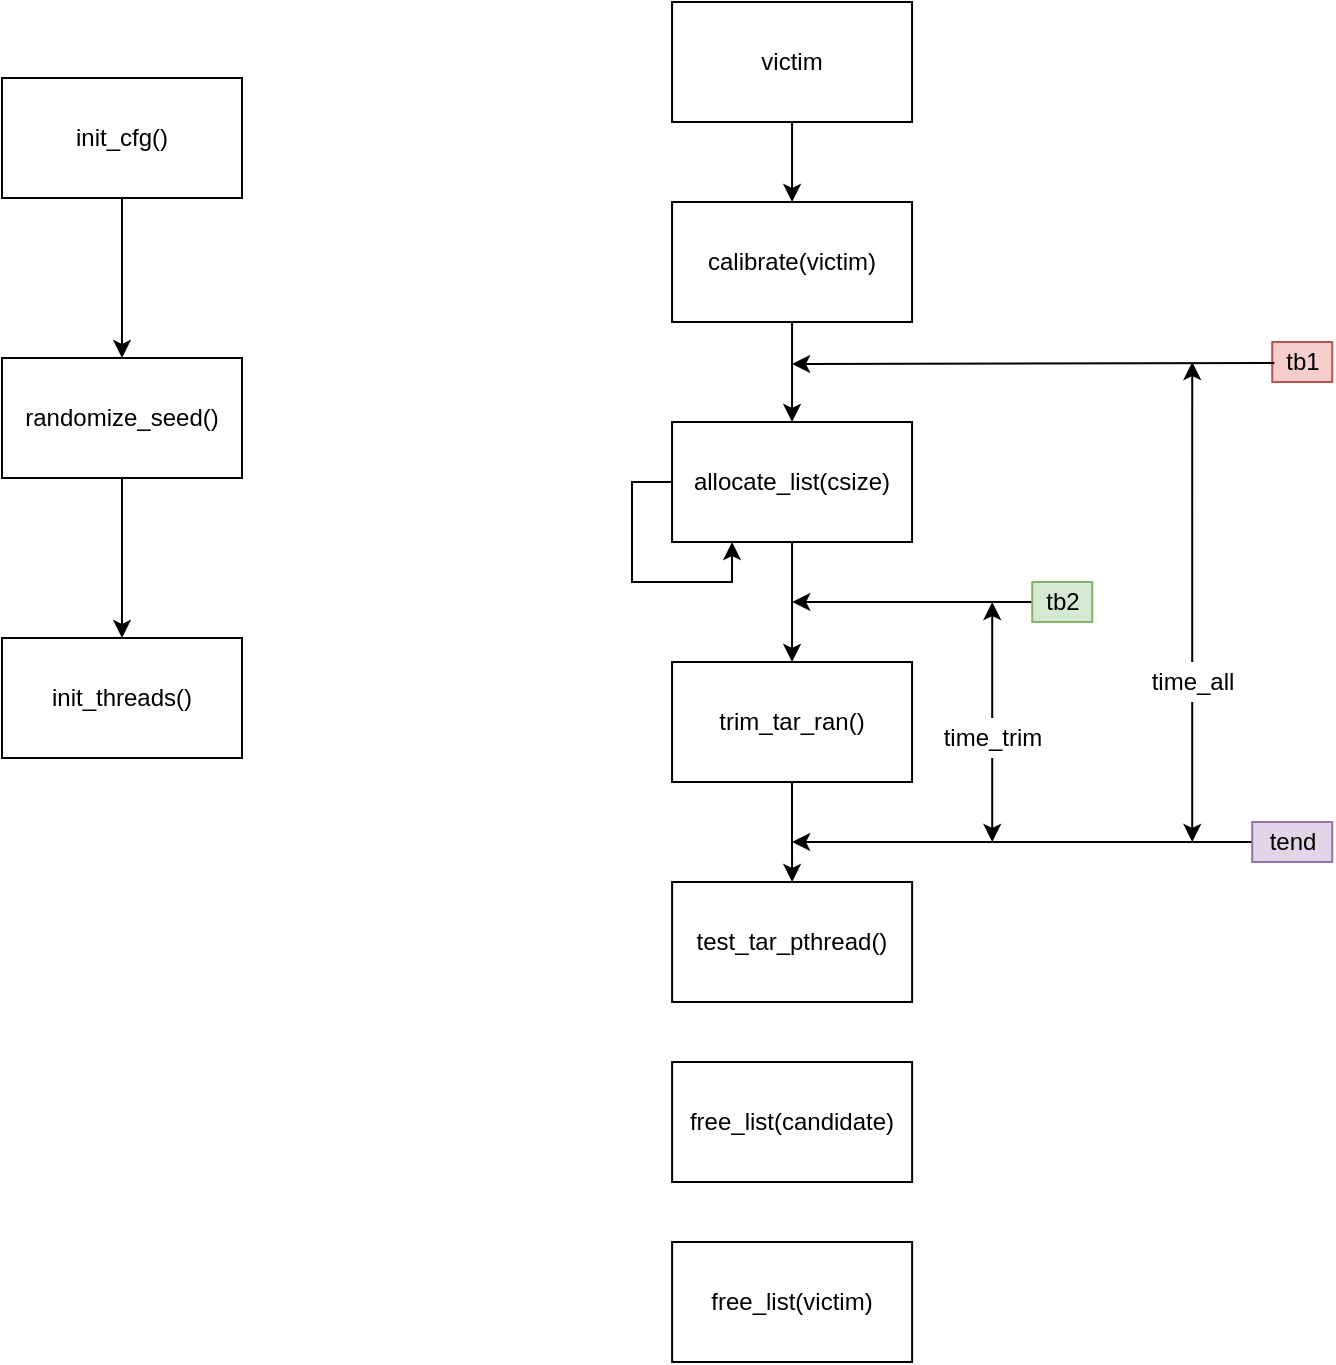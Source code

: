 <mxfile version="13.1.12" type="github">
  <diagram id="vxbAiqCR5Z4BX0kFHLAY" name="Page-1">
    <mxGraphModel dx="2272" dy="806" grid="1" gridSize="10" guides="1" tooltips="1" connect="1" arrows="1" fold="1" page="1" pageScale="1" pageWidth="850" pageHeight="1400" math="0" shadow="0">
      <root>
        <mxCell id="0" />
        <mxCell id="1" parent="0" />
        <mxCell id="nxXjYKShU67WrZPBkx-F-64" style="edgeStyle=orthogonalEdgeStyle;rounded=0;orthogonalLoop=1;jettySize=auto;html=1;entryX=0.5;entryY=0;entryDx=0;entryDy=0;" parent="1" source="nxXjYKShU67WrZPBkx-F-61" target="nxXjYKShU67WrZPBkx-F-62" edge="1">
          <mxGeometry relative="1" as="geometry" />
        </mxCell>
        <mxCell id="nxXjYKShU67WrZPBkx-F-61" value="init_cfg()" style="rounded=0;whiteSpace=wrap;html=1;" parent="1" vertex="1">
          <mxGeometry x="-758" y="178" width="120" height="60" as="geometry" />
        </mxCell>
        <mxCell id="nxXjYKShU67WrZPBkx-F-65" style="edgeStyle=orthogonalEdgeStyle;rounded=0;orthogonalLoop=1;jettySize=auto;html=1;" parent="1" source="nxXjYKShU67WrZPBkx-F-62" target="nxXjYKShU67WrZPBkx-F-63" edge="1">
          <mxGeometry relative="1" as="geometry" />
        </mxCell>
        <mxCell id="nxXjYKShU67WrZPBkx-F-62" value="randomize_seed()" style="rounded=0;whiteSpace=wrap;html=1;" parent="1" vertex="1">
          <mxGeometry x="-758" y="318" width="120" height="60" as="geometry" />
        </mxCell>
        <mxCell id="nxXjYKShU67WrZPBkx-F-63" value="init_threads()" style="rounded=0;whiteSpace=wrap;html=1;" parent="1" vertex="1">
          <mxGeometry x="-758" y="458" width="120" height="60" as="geometry" />
        </mxCell>
        <mxCell id="nxXjYKShU67WrZPBkx-F-73" style="edgeStyle=orthogonalEdgeStyle;rounded=0;orthogonalLoop=1;jettySize=auto;html=1;" parent="1" source="nxXjYKShU67WrZPBkx-F-66" target="nxXjYKShU67WrZPBkx-F-67" edge="1">
          <mxGeometry relative="1" as="geometry" />
        </mxCell>
        <mxCell id="nxXjYKShU67WrZPBkx-F-66" value="victim" style="rounded=0;whiteSpace=wrap;html=1;" parent="1" vertex="1">
          <mxGeometry x="-422.97" y="140" width="120" height="60" as="geometry" />
        </mxCell>
        <mxCell id="nxXjYKShU67WrZPBkx-F-72" style="edgeStyle=orthogonalEdgeStyle;rounded=0;orthogonalLoop=1;jettySize=auto;html=1;entryX=0.5;entryY=0;entryDx=0;entryDy=0;" parent="1" source="nxXjYKShU67WrZPBkx-F-67" target="nxXjYKShU67WrZPBkx-F-68" edge="1">
          <mxGeometry relative="1" as="geometry" />
        </mxCell>
        <mxCell id="nxXjYKShU67WrZPBkx-F-67" value="calibrate(victim)" style="rounded=0;whiteSpace=wrap;html=1;" parent="1" vertex="1">
          <mxGeometry x="-422.97" y="240" width="120" height="60" as="geometry" />
        </mxCell>
        <mxCell id="nxXjYKShU67WrZPBkx-F-77" style="edgeStyle=orthogonalEdgeStyle;rounded=0;orthogonalLoop=1;jettySize=auto;html=1;" parent="1" source="nxXjYKShU67WrZPBkx-F-68" target="nxXjYKShU67WrZPBkx-F-76" edge="1">
          <mxGeometry relative="1" as="geometry" />
        </mxCell>
        <mxCell id="nxXjYKShU67WrZPBkx-F-68" value="allocate_list(csize)" style="rounded=0;whiteSpace=wrap;html=1;" parent="1" vertex="1">
          <mxGeometry x="-422.97" y="350" width="120" height="60" as="geometry" />
        </mxCell>
        <mxCell id="nxXjYKShU67WrZPBkx-F-71" style="edgeStyle=orthogonalEdgeStyle;rounded=0;orthogonalLoop=1;jettySize=auto;html=1;exitX=0;exitY=0.5;exitDx=0;exitDy=0;entryX=0.25;entryY=1;entryDx=0;entryDy=0;" parent="1" source="nxXjYKShU67WrZPBkx-F-68" target="nxXjYKShU67WrZPBkx-F-68" edge="1">
          <mxGeometry relative="1" as="geometry" />
        </mxCell>
        <mxCell id="nxXjYKShU67WrZPBkx-F-74" value="tb1" style="text;html=1;align=center;verticalAlign=middle;resizable=0;points=[];autosize=1;fillColor=#f8cecc;strokeColor=#b85450;" parent="1" vertex="1">
          <mxGeometry x="-122.88" y="310" width="30" height="20" as="geometry" />
        </mxCell>
        <mxCell id="nxXjYKShU67WrZPBkx-F-75" value="" style="endArrow=classic;html=1;exitX=0.036;exitY=0.528;exitDx=0;exitDy=0;exitPerimeter=0;" parent="1" source="nxXjYKShU67WrZPBkx-F-74" edge="1">
          <mxGeometry width="50" height="50" relative="1" as="geometry">
            <mxPoint x="-562.97" y="360" as="sourcePoint" />
            <mxPoint x="-362.97" y="321" as="targetPoint" />
          </mxGeometry>
        </mxCell>
        <mxCell id="nxXjYKShU67WrZPBkx-F-82" style="edgeStyle=orthogonalEdgeStyle;rounded=0;orthogonalLoop=1;jettySize=auto;html=1;entryX=0.5;entryY=0;entryDx=0;entryDy=0;" parent="1" source="nxXjYKShU67WrZPBkx-F-76" target="nxXjYKShU67WrZPBkx-F-81" edge="1">
          <mxGeometry relative="1" as="geometry" />
        </mxCell>
        <mxCell id="nxXjYKShU67WrZPBkx-F-76" value="trim_tar_ran()" style="rounded=0;whiteSpace=wrap;html=1;" parent="1" vertex="1">
          <mxGeometry x="-422.97" y="470" width="120" height="60" as="geometry" />
        </mxCell>
        <mxCell id="nxXjYKShU67WrZPBkx-F-89" style="edgeStyle=orthogonalEdgeStyle;rounded=0;orthogonalLoop=1;jettySize=auto;html=1;" parent="1" source="nxXjYKShU67WrZPBkx-F-78" edge="1">
          <mxGeometry relative="1" as="geometry">
            <mxPoint x="-362.88" y="440" as="targetPoint" />
          </mxGeometry>
        </mxCell>
        <mxCell id="nxXjYKShU67WrZPBkx-F-78" value="tb2" style="text;html=1;align=center;verticalAlign=middle;resizable=0;points=[];autosize=1;fillColor=#d5e8d4;strokeColor=#82b366;" parent="1" vertex="1">
          <mxGeometry x="-242.88" y="430" width="30" height="20" as="geometry" />
        </mxCell>
        <mxCell id="nxXjYKShU67WrZPBkx-F-81" value="test_tar_pthread()" style="rounded=0;whiteSpace=wrap;html=1;" parent="1" vertex="1">
          <mxGeometry x="-422.94" y="580" width="120" height="60" as="geometry" />
        </mxCell>
        <mxCell id="nxXjYKShU67WrZPBkx-F-84" style="edgeStyle=orthogonalEdgeStyle;rounded=0;orthogonalLoop=1;jettySize=auto;html=1;" parent="1" source="nxXjYKShU67WrZPBkx-F-83" edge="1">
          <mxGeometry relative="1" as="geometry">
            <mxPoint x="-362.94" y="560" as="targetPoint" />
          </mxGeometry>
        </mxCell>
        <mxCell id="nxXjYKShU67WrZPBkx-F-83" value="tend" style="text;html=1;align=center;verticalAlign=middle;resizable=0;points=[];autosize=1;fillColor=#e1d5e7;strokeColor=#9673a6;" parent="1" vertex="1">
          <mxGeometry x="-132.88" y="550" width="40" height="20" as="geometry" />
        </mxCell>
        <mxCell id="nxXjYKShU67WrZPBkx-F-91" style="edgeStyle=orthogonalEdgeStyle;rounded=0;orthogonalLoop=1;jettySize=auto;html=1;" parent="1" source="nxXjYKShU67WrZPBkx-F-90" edge="1">
          <mxGeometry relative="1" as="geometry">
            <mxPoint x="-262.88" y="440" as="targetPoint" />
          </mxGeometry>
        </mxCell>
        <mxCell id="nxXjYKShU67WrZPBkx-F-92" style="edgeStyle=orthogonalEdgeStyle;rounded=0;orthogonalLoop=1;jettySize=auto;html=1;" parent="1" source="nxXjYKShU67WrZPBkx-F-90" edge="1">
          <mxGeometry relative="1" as="geometry">
            <mxPoint x="-262.88" y="560" as="targetPoint" />
          </mxGeometry>
        </mxCell>
        <mxCell id="nxXjYKShU67WrZPBkx-F-90" value="time_trim" style="text;html=1;align=center;verticalAlign=middle;resizable=0;points=[];autosize=1;" parent="1" vertex="1">
          <mxGeometry x="-292.88" y="498" width="60" height="20" as="geometry" />
        </mxCell>
        <mxCell id="nxXjYKShU67WrZPBkx-F-94" style="edgeStyle=orthogonalEdgeStyle;rounded=0;orthogonalLoop=1;jettySize=auto;html=1;" parent="1" source="nxXjYKShU67WrZPBkx-F-93" edge="1">
          <mxGeometry relative="1" as="geometry">
            <mxPoint x="-162.88" y="320" as="targetPoint" />
          </mxGeometry>
        </mxCell>
        <mxCell id="nxXjYKShU67WrZPBkx-F-95" style="edgeStyle=orthogonalEdgeStyle;rounded=0;orthogonalLoop=1;jettySize=auto;html=1;" parent="1" source="nxXjYKShU67WrZPBkx-F-93" edge="1">
          <mxGeometry relative="1" as="geometry">
            <mxPoint x="-162.88" y="560" as="targetPoint" />
          </mxGeometry>
        </mxCell>
        <mxCell id="nxXjYKShU67WrZPBkx-F-93" value="time_all" style="text;html=1;align=center;verticalAlign=middle;resizable=0;points=[];autosize=1;" parent="1" vertex="1">
          <mxGeometry x="-192.88" y="470" width="60" height="20" as="geometry" />
        </mxCell>
        <mxCell id="a9cllLre5tnVkpEgNxOf-1" value="free_list(candidate)" style="rounded=0;whiteSpace=wrap;html=1;" vertex="1" parent="1">
          <mxGeometry x="-422.94" y="670" width="120" height="60" as="geometry" />
        </mxCell>
        <mxCell id="a9cllLre5tnVkpEgNxOf-2" value="free_list(victim)" style="rounded=0;whiteSpace=wrap;html=1;" vertex="1" parent="1">
          <mxGeometry x="-422.94" y="760" width="120" height="60" as="geometry" />
        </mxCell>
      </root>
    </mxGraphModel>
  </diagram>
</mxfile>
